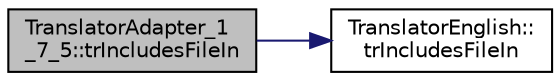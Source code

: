 digraph "TranslatorAdapter_1_7_5::trIncludesFileIn"
{
 // LATEX_PDF_SIZE
  edge [fontname="Helvetica",fontsize="10",labelfontname="Helvetica",labelfontsize="10"];
  node [fontname="Helvetica",fontsize="10",shape=record];
  rankdir="LR";
  Node1 [label="TranslatorAdapter_1\l_7_5::trIncludesFileIn",height=0.2,width=0.4,color="black", fillcolor="grey75", style="filled", fontcolor="black",tooltip=" "];
  Node1 -> Node2 [color="midnightblue",fontsize="10",style="solid",fontname="Helvetica"];
  Node2 [label="TranslatorEnglish::\ltrIncludesFileIn",height=0.2,width=0.4,color="black", fillcolor="white", style="filled",URL="$classTranslatorEnglish.html#a2ffb1703e03fb7dac9bdcee4e68c3712",tooltip=" "];
}
